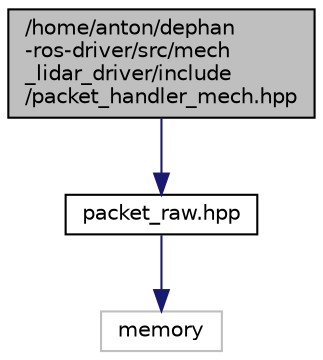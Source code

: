 digraph "/home/anton/dephan-ros-driver/src/mech_lidar_driver/include/packet_handler_mech.hpp"
{
 // LATEX_PDF_SIZE
  edge [fontname="Helvetica",fontsize="10",labelfontname="Helvetica",labelfontsize="10"];
  node [fontname="Helvetica",fontsize="10",shape=record];
  Node1 [label="/home/anton/dephan\l-ros-driver/src/mech\l_lidar_driver/include\l/packet_handler_mech.hpp",height=0.2,width=0.4,color="black", fillcolor="grey75", style="filled", fontcolor="black",tooltip="Raw packets handler class for mechanical LiDar."];
  Node1 -> Node2 [color="midnightblue",fontsize="10",style="solid",fontname="Helvetica"];
  Node2 [label="packet_raw.hpp",height=0.2,width=0.4,color="black", fillcolor="white", style="filled",URL="$packet__raw_8hpp_source.html",tooltip=" "];
  Node2 -> Node3 [color="midnightblue",fontsize="10",style="solid",fontname="Helvetica"];
  Node3 [label="memory",height=0.2,width=0.4,color="grey75", fillcolor="white", style="filled",tooltip=" "];
}
